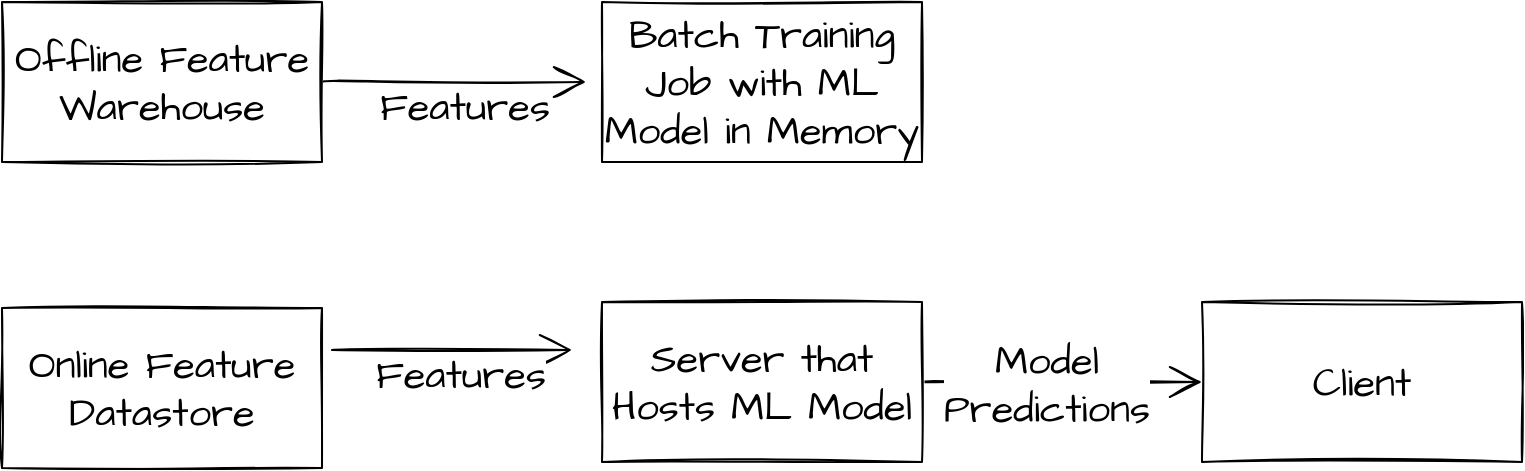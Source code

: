 <mxfile version="15.7.0" type="device"><diagram id="AJxhmnEWcIQVrC-dDNKf" name="Page-1"><mxGraphModel dx="1099" dy="723" grid="0" gridSize="10" guides="1" tooltips="1" connect="1" arrows="1" fold="1" page="0" pageScale="1" pageWidth="850" pageHeight="1100" math="0" shadow="0"><root><mxCell id="0"/><mxCell id="1" parent="0"/><mxCell id="3juZqLJM_xSQ96g_Ual3-13" style="edgeStyle=none;curved=1;rounded=0;sketch=1;hachureGap=4;orthogonalLoop=1;jettySize=auto;html=1;exitX=1;exitY=0.5;exitDx=0;exitDy=0;fontFamily=Architects Daughter;fontSource=https%3A%2F%2Ffonts.googleapis.com%2Fcss%3Ffamily%3DArchitects%2BDaughter;fontSize=16;endArrow=open;startSize=14;endSize=14;sourcePerimeterSpacing=8;targetPerimeterSpacing=8;" parent="1" source="3juZqLJM_xSQ96g_Ual3-1" target="3juZqLJM_xSQ96g_Ual3-3" edge="1"><mxGeometry relative="1" as="geometry"/></mxCell><mxCell id="3juZqLJM_xSQ96g_Ual3-1" value="Offline Feature Warehouse" style="rounded=0;whiteSpace=wrap;html=1;sketch=1;hachureGap=4;pointerEvents=0;fontFamily=Architects Daughter;fontSource=https%3A%2F%2Ffonts.googleapis.com%2Fcss%3Ffamily%3DArchitects%2BDaughter;fontSize=20;" parent="1" vertex="1"><mxGeometry x="-25" y="70" width="160" height="80" as="geometry"/></mxCell><mxCell id="3juZqLJM_xSQ96g_Ual3-3" value="Batch Training Job with ML Model in Memory" style="rounded=0;whiteSpace=wrap;html=1;sketch=1;hachureGap=4;pointerEvents=0;fontFamily=Architects Daughter;fontSource=https%3A%2F%2Ffonts.googleapis.com%2Fcss%3Ffamily%3DArchitects%2BDaughter;fontSize=20;" parent="1" vertex="1"><mxGeometry x="275" y="70" width="160" height="80" as="geometry"/></mxCell><mxCell id="3juZqLJM_xSQ96g_Ual3-5" value="Online Feature Datastore" style="rounded=0;whiteSpace=wrap;html=1;sketch=1;hachureGap=4;pointerEvents=0;fontFamily=Architects Daughter;fontSource=https%3A%2F%2Ffonts.googleapis.com%2Fcss%3Ffamily%3DArchitects%2BDaughter;fontSize=20;" parent="1" vertex="1"><mxGeometry x="-25" y="223" width="160" height="80" as="geometry"/></mxCell><mxCell id="3juZqLJM_xSQ96g_Ual3-6" value="" style="edgeStyle=none;orthogonalLoop=1;jettySize=auto;html=1;rounded=0;sketch=1;hachureGap=4;fontFamily=Architects Daughter;fontSource=https%3A%2F%2Ffonts.googleapis.com%2Fcss%3Ffamily%3DArchitects%2BDaughter;fontSize=16;endArrow=open;startSize=14;endSize=14;sourcePerimeterSpacing=8;targetPerimeterSpacing=8;curved=1;" parent="1" edge="1"><mxGeometry width="120" relative="1" as="geometry"><mxPoint x="140" y="244" as="sourcePoint"/><mxPoint x="260" y="244" as="targetPoint"/><Array as="points"/></mxGeometry></mxCell><mxCell id="3juZqLJM_xSQ96g_Ual3-16" value="Features" style="edgeLabel;html=1;align=center;verticalAlign=middle;resizable=0;points=[];fontSize=20;fontFamily=Architects Daughter;" parent="3juZqLJM_xSQ96g_Ual3-6" vertex="1" connectable="0"><mxGeometry x="0.083" y="3" relative="1" as="geometry"><mxPoint x="-1" y="15" as="offset"/></mxGeometry></mxCell><mxCell id="3juZqLJM_xSQ96g_Ual3-23" style="edgeStyle=none;curved=1;rounded=0;sketch=1;hachureGap=4;orthogonalLoop=1;jettySize=auto;html=1;exitX=1;exitY=0.5;exitDx=0;exitDy=0;entryX=0;entryY=0.5;entryDx=0;entryDy=0;fontFamily=Architects Daughter;fontSource=https%3A%2F%2Ffonts.googleapis.com%2Fcss%3Ffamily%3DArchitects%2BDaughter;fontSize=16;endArrow=open;startSize=14;endSize=14;sourcePerimeterSpacing=8;targetPerimeterSpacing=8;" parent="1" source="3juZqLJM_xSQ96g_Ual3-8" target="3juZqLJM_xSQ96g_Ual3-9" edge="1"><mxGeometry relative="1" as="geometry"/></mxCell><mxCell id="3juZqLJM_xSQ96g_Ual3-24" value="Model &lt;br&gt;Predictions" style="edgeLabel;html=1;align=center;verticalAlign=middle;resizable=0;points=[];fontSize=20;fontFamily=Architects Daughter;" parent="3juZqLJM_xSQ96g_Ual3-23" vertex="1" connectable="0"><mxGeometry x="-0.121" y="-1" relative="1" as="geometry"><mxPoint as="offset"/></mxGeometry></mxCell><mxCell id="3juZqLJM_xSQ96g_Ual3-8" value="Server that Hosts ML Model" style="rounded=0;whiteSpace=wrap;html=1;sketch=1;hachureGap=4;pointerEvents=0;fontFamily=Architects Daughter;fontSource=https%3A%2F%2Ffonts.googleapis.com%2Fcss%3Ffamily%3DArchitects%2BDaughter;fontSize=20;" parent="1" vertex="1"><mxGeometry x="275" y="220" width="160" height="80" as="geometry"/></mxCell><mxCell id="3juZqLJM_xSQ96g_Ual3-9" value="Client" style="rounded=0;whiteSpace=wrap;html=1;sketch=1;hachureGap=4;pointerEvents=0;fontFamily=Architects Daughter;fontSource=https%3A%2F%2Ffonts.googleapis.com%2Fcss%3Ffamily%3DArchitects%2BDaughter;fontSize=20;" parent="1" vertex="1"><mxGeometry x="575" y="220" width="160" height="80" as="geometry"/></mxCell><mxCell id="3juZqLJM_xSQ96g_Ual3-15" value="Features" style="text;html=1;align=center;verticalAlign=middle;resizable=0;points=[];autosize=1;strokeColor=none;fillColor=none;sketch=1;hachureGap=4;pointerEvents=0;fontFamily=Architects Daughter;fontSource=https%3A%2F%2Ffonts.googleapis.com%2Fcss%3Ffamily%3DArchitects%2BDaughter;fontSize=20;" parent="1" vertex="1"><mxGeometry x="158" y="108" width="95" height="28" as="geometry"/></mxCell></root></mxGraphModel></diagram></mxfile>